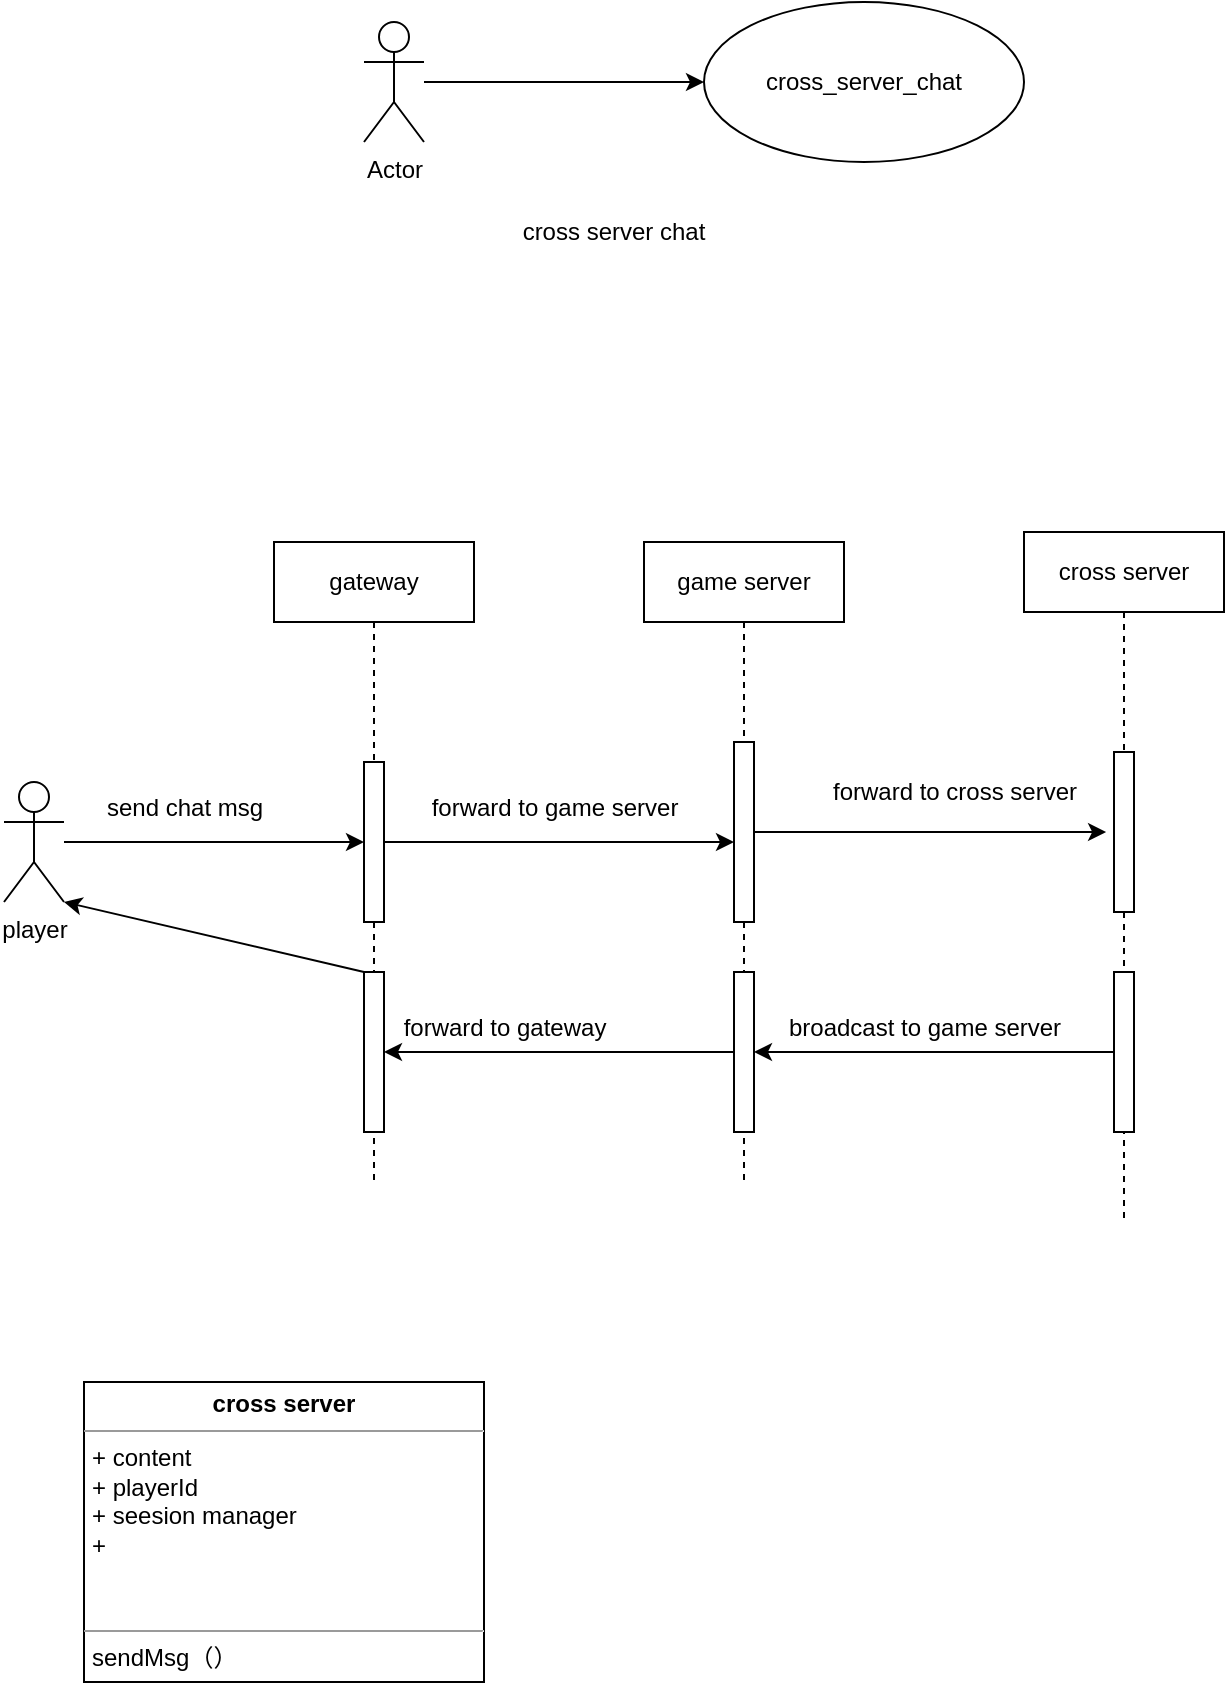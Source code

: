 <mxfile version="22.1.15" type="device">
  <diagram name="第 1 页" id="ZoB8Ra-dkpuowA0vM-Vj">
    <mxGraphModel dx="1386" dy="793" grid="1" gridSize="10" guides="1" tooltips="1" connect="1" arrows="1" fold="1" page="1" pageScale="1" pageWidth="827" pageHeight="1169" math="0" shadow="0">
      <root>
        <mxCell id="0" />
        <mxCell id="1" parent="0" />
        <mxCell id="QWcHBg0qUhiKrd303d1t-3" style="edgeStyle=orthogonalEdgeStyle;rounded=0;orthogonalLoop=1;jettySize=auto;html=1;" edge="1" parent="1" source="QWcHBg0qUhiKrd303d1t-1" target="QWcHBg0qUhiKrd303d1t-2">
          <mxGeometry relative="1" as="geometry" />
        </mxCell>
        <mxCell id="QWcHBg0qUhiKrd303d1t-1" value="Actor" style="shape=umlActor;verticalLabelPosition=bottom;verticalAlign=top;html=1;outlineConnect=0;" vertex="1" parent="1">
          <mxGeometry x="230" y="10" width="30" height="60" as="geometry" />
        </mxCell>
        <mxCell id="QWcHBg0qUhiKrd303d1t-2" value="cross_server_chat" style="ellipse;whiteSpace=wrap;html=1;" vertex="1" parent="1">
          <mxGeometry x="400" width="160" height="80" as="geometry" />
        </mxCell>
        <mxCell id="QWcHBg0qUhiKrd303d1t-4" value="cross server chat" style="text;html=1;strokeColor=none;fillColor=none;align=center;verticalAlign=middle;whiteSpace=wrap;rounded=0;" vertex="1" parent="1">
          <mxGeometry x="220" y="100" width="270" height="30" as="geometry" />
        </mxCell>
        <mxCell id="QWcHBg0qUhiKrd303d1t-5" value="gateway" style="shape=umlLifeline;perimeter=lifelinePerimeter;whiteSpace=wrap;html=1;container=1;dropTarget=0;collapsible=0;recursiveResize=0;outlineConnect=0;portConstraint=eastwest;newEdgeStyle={&quot;curved&quot;:0,&quot;rounded&quot;:0};" vertex="1" parent="1">
          <mxGeometry x="185" y="270" width="100" height="320" as="geometry" />
        </mxCell>
        <mxCell id="QWcHBg0qUhiKrd303d1t-7" value="" style="html=1;points=[[0,0,0,0,5],[0,1,0,0,-5],[1,0,0,0,5],[1,1,0,0,-5]];perimeter=orthogonalPerimeter;outlineConnect=0;targetShapes=umlLifeline;portConstraint=eastwest;newEdgeStyle={&quot;curved&quot;:0,&quot;rounded&quot;:0};" vertex="1" parent="QWcHBg0qUhiKrd303d1t-5">
          <mxGeometry x="45" y="110" width="10" height="80" as="geometry" />
        </mxCell>
        <mxCell id="QWcHBg0qUhiKrd303d1t-26" value="" style="html=1;points=[[0,0,0,0,5],[0,1,0,0,-5],[1,0,0,0,5],[1,1,0,0,-5]];perimeter=orthogonalPerimeter;outlineConnect=0;targetShapes=umlLifeline;portConstraint=eastwest;newEdgeStyle={&quot;curved&quot;:0,&quot;rounded&quot;:0};" vertex="1" parent="QWcHBg0qUhiKrd303d1t-5">
          <mxGeometry x="45" y="215" width="10" height="80" as="geometry" />
        </mxCell>
        <mxCell id="QWcHBg0qUhiKrd303d1t-8" style="edgeStyle=orthogonalEdgeStyle;rounded=0;orthogonalLoop=1;jettySize=auto;html=1;" edge="1" parent="1" source="QWcHBg0qUhiKrd303d1t-6" target="QWcHBg0qUhiKrd303d1t-7">
          <mxGeometry relative="1" as="geometry" />
        </mxCell>
        <mxCell id="QWcHBg0qUhiKrd303d1t-6" value="player" style="shape=umlActor;verticalLabelPosition=bottom;verticalAlign=top;html=1;" vertex="1" parent="1">
          <mxGeometry x="50" y="390" width="30" height="60" as="geometry" />
        </mxCell>
        <mxCell id="QWcHBg0qUhiKrd303d1t-9" value="send chat msg" style="text;html=1;align=center;verticalAlign=middle;resizable=0;points=[];autosize=1;strokeColor=none;fillColor=none;" vertex="1" parent="1">
          <mxGeometry x="90" y="388" width="100" height="30" as="geometry" />
        </mxCell>
        <mxCell id="QWcHBg0qUhiKrd303d1t-10" value="game server" style="shape=umlLifeline;perimeter=lifelinePerimeter;whiteSpace=wrap;html=1;container=1;dropTarget=0;collapsible=0;recursiveResize=0;outlineConnect=0;portConstraint=eastwest;newEdgeStyle={&quot;curved&quot;:0,&quot;rounded&quot;:0};" vertex="1" parent="1">
          <mxGeometry x="370" y="270" width="100" height="320" as="geometry" />
        </mxCell>
        <mxCell id="QWcHBg0qUhiKrd303d1t-11" value="" style="html=1;points=[[0,0,0,0,5],[0,1,0,0,-5],[1,0,0,0,5],[1,1,0,0,-5]];perimeter=orthogonalPerimeter;outlineConnect=0;targetShapes=umlLifeline;portConstraint=eastwest;newEdgeStyle={&quot;curved&quot;:0,&quot;rounded&quot;:0};" vertex="1" parent="QWcHBg0qUhiKrd303d1t-10">
          <mxGeometry x="45" y="100" width="10" height="90" as="geometry" />
        </mxCell>
        <mxCell id="QWcHBg0qUhiKrd303d1t-23" value="" style="html=1;points=[[0,0,0,0,5],[0,1,0,0,-5],[1,0,0,0,5],[1,1,0,0,-5]];perimeter=orthogonalPerimeter;outlineConnect=0;targetShapes=umlLifeline;portConstraint=eastwest;newEdgeStyle={&quot;curved&quot;:0,&quot;rounded&quot;:0};" vertex="1" parent="QWcHBg0qUhiKrd303d1t-10">
          <mxGeometry x="45" y="215" width="10" height="80" as="geometry" />
        </mxCell>
        <mxCell id="QWcHBg0qUhiKrd303d1t-13" style="edgeStyle=orthogonalEdgeStyle;rounded=0;orthogonalLoop=1;jettySize=auto;html=1;curved=0;" edge="1" parent="1" source="QWcHBg0qUhiKrd303d1t-7" target="QWcHBg0qUhiKrd303d1t-11">
          <mxGeometry relative="1" as="geometry">
            <Array as="points">
              <mxPoint x="350" y="420" />
              <mxPoint x="350" y="420" />
            </Array>
          </mxGeometry>
        </mxCell>
        <mxCell id="QWcHBg0qUhiKrd303d1t-14" value="forward to game server" style="text;html=1;align=center;verticalAlign=middle;resizable=0;points=[];autosize=1;strokeColor=none;fillColor=none;" vertex="1" parent="1">
          <mxGeometry x="250" y="388" width="150" height="30" as="geometry" />
        </mxCell>
        <mxCell id="QWcHBg0qUhiKrd303d1t-15" value="cross server" style="shape=umlLifeline;perimeter=lifelinePerimeter;whiteSpace=wrap;html=1;container=1;dropTarget=0;collapsible=0;recursiveResize=0;outlineConnect=0;portConstraint=eastwest;newEdgeStyle={&quot;curved&quot;:0,&quot;rounded&quot;:0};" vertex="1" parent="1">
          <mxGeometry x="560" y="265" width="100" height="345" as="geometry" />
        </mxCell>
        <mxCell id="QWcHBg0qUhiKrd303d1t-16" value="" style="html=1;points=[[0,0,0,0,5],[0,1,0,0,-5],[1,0,0,0,5],[1,1,0,0,-5]];perimeter=orthogonalPerimeter;outlineConnect=0;targetShapes=umlLifeline;portConstraint=eastwest;newEdgeStyle={&quot;curved&quot;:0,&quot;rounded&quot;:0};" vertex="1" parent="QWcHBg0qUhiKrd303d1t-15">
          <mxGeometry x="45" y="110" width="10" height="80" as="geometry" />
        </mxCell>
        <mxCell id="QWcHBg0qUhiKrd303d1t-21" value="" style="html=1;points=[[0,0,0,0,5],[0,1,0,0,-5],[1,0,0,0,5],[1,1,0,0,-5]];perimeter=orthogonalPerimeter;outlineConnect=0;targetShapes=umlLifeline;portConstraint=eastwest;newEdgeStyle={&quot;curved&quot;:0,&quot;rounded&quot;:0};" vertex="1" parent="QWcHBg0qUhiKrd303d1t-15">
          <mxGeometry x="45" y="220" width="10" height="80" as="geometry" />
        </mxCell>
        <mxCell id="QWcHBg0qUhiKrd303d1t-20" value="forward to cross server" style="text;html=1;align=center;verticalAlign=middle;resizable=0;points=[];autosize=1;strokeColor=none;fillColor=none;" vertex="1" parent="1">
          <mxGeometry x="450" y="380" width="150" height="30" as="geometry" />
        </mxCell>
        <mxCell id="QWcHBg0qUhiKrd303d1t-22" style="edgeStyle=orthogonalEdgeStyle;rounded=0;orthogonalLoop=1;jettySize=auto;html=1;curved=0;entryX=1.007;entryY=1.167;entryDx=0;entryDy=0;entryPerimeter=0;" edge="1" parent="1" source="QWcHBg0qUhiKrd303d1t-11" target="QWcHBg0qUhiKrd303d1t-20">
          <mxGeometry relative="1" as="geometry" />
        </mxCell>
        <mxCell id="QWcHBg0qUhiKrd303d1t-24" style="edgeStyle=orthogonalEdgeStyle;rounded=0;orthogonalLoop=1;jettySize=auto;html=1;curved=0;" edge="1" parent="1" source="QWcHBg0qUhiKrd303d1t-21" target="QWcHBg0qUhiKrd303d1t-23">
          <mxGeometry relative="1" as="geometry" />
        </mxCell>
        <mxCell id="QWcHBg0qUhiKrd303d1t-25" value="broadcast to game server" style="text;html=1;align=center;verticalAlign=middle;resizable=0;points=[];autosize=1;strokeColor=none;fillColor=none;" vertex="1" parent="1">
          <mxGeometry x="430" y="498" width="160" height="30" as="geometry" />
        </mxCell>
        <mxCell id="QWcHBg0qUhiKrd303d1t-27" style="edgeStyle=orthogonalEdgeStyle;rounded=0;orthogonalLoop=1;jettySize=auto;html=1;curved=0;" edge="1" parent="1" source="QWcHBg0qUhiKrd303d1t-23" target="QWcHBg0qUhiKrd303d1t-26">
          <mxGeometry relative="1" as="geometry" />
        </mxCell>
        <mxCell id="QWcHBg0qUhiKrd303d1t-28" value="forward to gateway" style="text;html=1;align=center;verticalAlign=middle;resizable=0;points=[];autosize=1;strokeColor=none;fillColor=none;" vertex="1" parent="1">
          <mxGeometry x="240" y="498" width="120" height="30" as="geometry" />
        </mxCell>
        <mxCell id="QWcHBg0qUhiKrd303d1t-30" style="edgeStyle=none;rounded=0;orthogonalLoop=1;jettySize=auto;html=1;curved=0;entryX=1;entryY=1;entryDx=0;entryDy=0;entryPerimeter=0;" edge="1" parent="1" source="QWcHBg0qUhiKrd303d1t-26" target="QWcHBg0qUhiKrd303d1t-6">
          <mxGeometry relative="1" as="geometry" />
        </mxCell>
        <mxCell id="QWcHBg0qUhiKrd303d1t-34" value="&lt;p style=&quot;margin:0px;margin-top:4px;text-align:center;&quot;&gt;&lt;b&gt;cross server&lt;/b&gt;&lt;/p&gt;&lt;hr size=&quot;1&quot;&gt;&lt;p style=&quot;margin:0px;margin-left:4px;&quot;&gt;+ content&lt;/p&gt;&lt;p style=&quot;margin:0px;margin-left:4px;&quot;&gt;+ playerId&lt;/p&gt;&lt;p style=&quot;margin:0px;margin-left:4px;&quot;&gt;+ seesion manager&lt;/p&gt;&lt;p style=&quot;margin:0px;margin-left:4px;&quot;&gt;+&lt;/p&gt;&lt;p style=&quot;margin:0px;margin-left:4px;&quot;&gt;&lt;br&gt;&lt;/p&gt;&lt;p style=&quot;margin:0px;margin-left:4px;&quot;&gt;&lt;br&gt;&lt;/p&gt;&lt;hr size=&quot;1&quot;&gt;&lt;p style=&quot;margin:0px;margin-left:4px;&quot;&gt;sendMsg（）&lt;/p&gt;" style="verticalAlign=top;align=left;overflow=fill;fontSize=12;fontFamily=Helvetica;html=1;whiteSpace=wrap;" vertex="1" parent="1">
          <mxGeometry x="90" y="690" width="200" height="150" as="geometry" />
        </mxCell>
      </root>
    </mxGraphModel>
  </diagram>
</mxfile>
